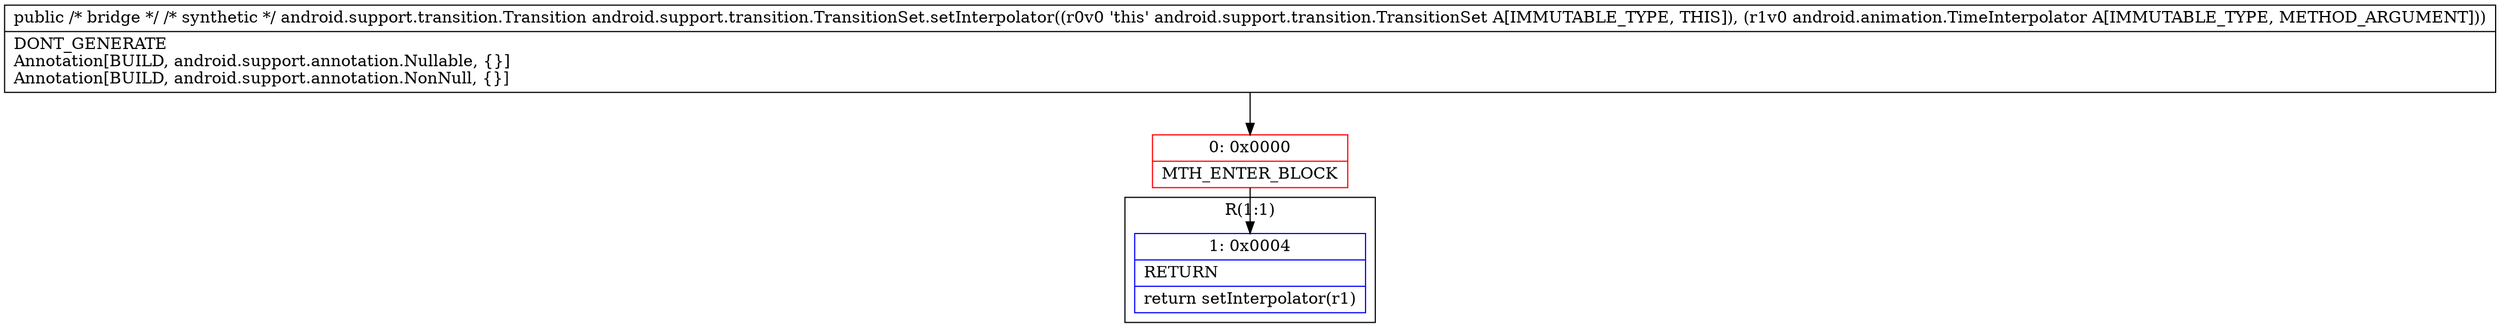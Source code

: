 digraph "CFG forandroid.support.transition.TransitionSet.setInterpolator(Landroid\/animation\/TimeInterpolator;)Landroid\/support\/transition\/Transition;" {
subgraph cluster_Region_1084858659 {
label = "R(1:1)";
node [shape=record,color=blue];
Node_1 [shape=record,label="{1\:\ 0x0004|RETURN\l|return setInterpolator(r1)\l}"];
}
Node_0 [shape=record,color=red,label="{0\:\ 0x0000|MTH_ENTER_BLOCK\l}"];
MethodNode[shape=record,label="{public \/* bridge *\/ \/* synthetic *\/ android.support.transition.Transition android.support.transition.TransitionSet.setInterpolator((r0v0 'this' android.support.transition.TransitionSet A[IMMUTABLE_TYPE, THIS]), (r1v0 android.animation.TimeInterpolator A[IMMUTABLE_TYPE, METHOD_ARGUMENT]))  | DONT_GENERATE\lAnnotation[BUILD, android.support.annotation.Nullable, \{\}]\lAnnotation[BUILD, android.support.annotation.NonNull, \{\}]\l}"];
MethodNode -> Node_0;
Node_0 -> Node_1;
}

